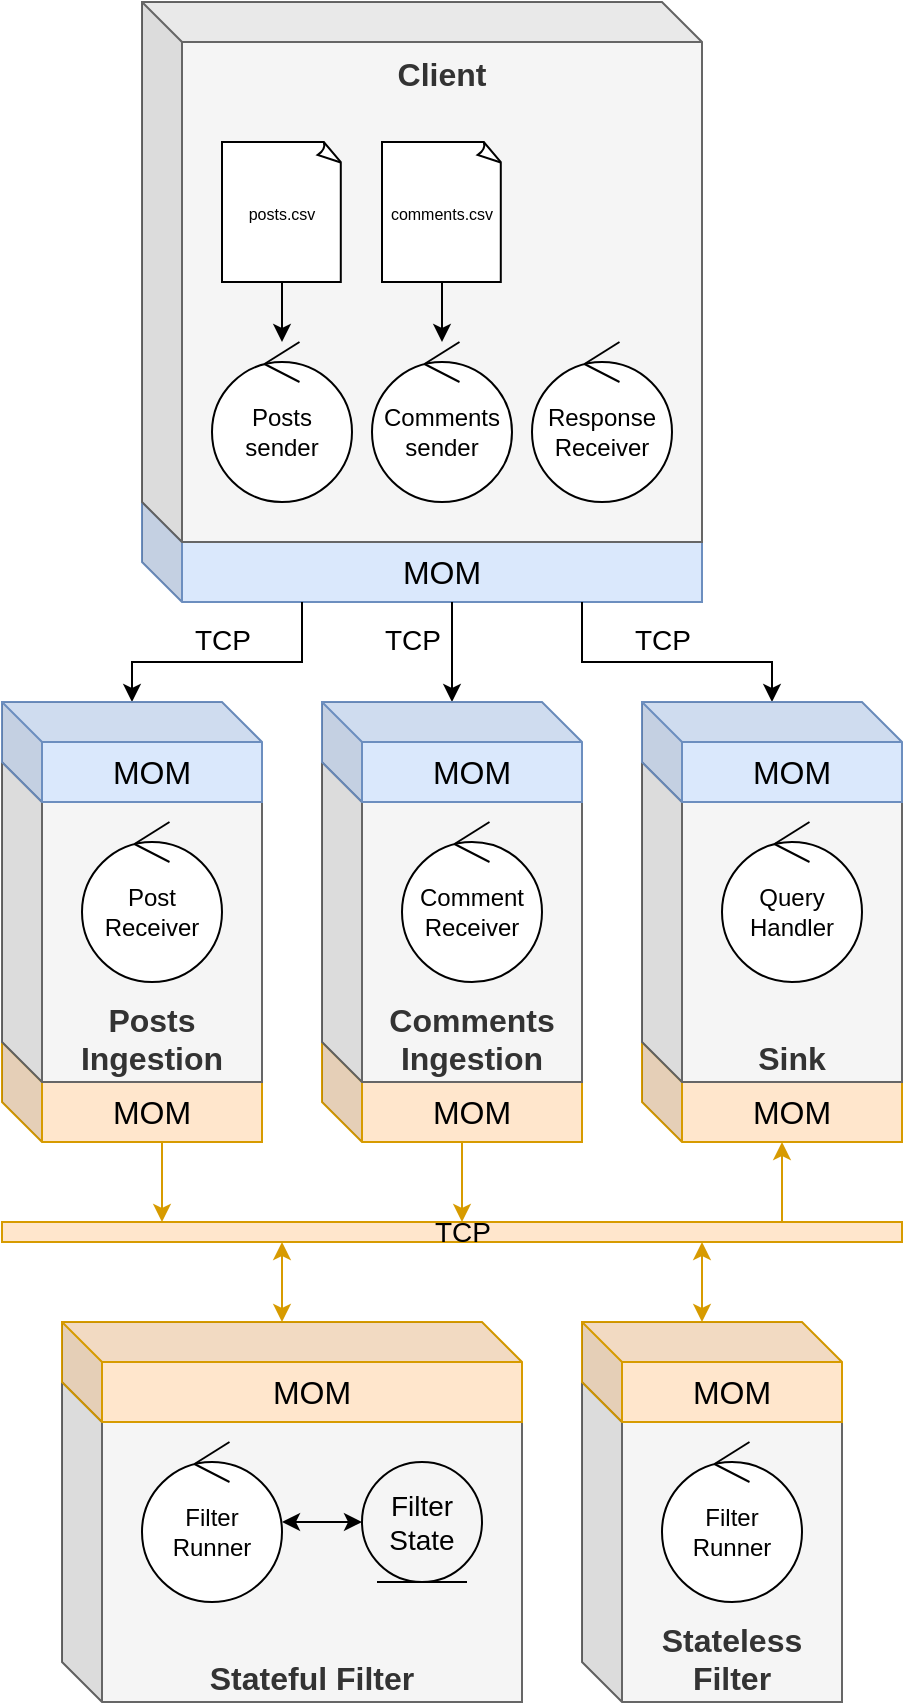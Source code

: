 <mxfile version="18.1.2" type="device"><diagram id="XFnG_BSlvbYx2qFS0gbL" name="Page-1"><mxGraphModel dx="1251" dy="706" grid="1" gridSize="10" guides="1" tooltips="1" connect="1" arrows="1" fold="1" page="1" pageScale="1" pageWidth="827" pageHeight="1169" math="0" shadow="0"><root><mxCell id="0"/><mxCell id="1" parent="0"/><mxCell id="PH4i8sGN0gNXKyBIdf6s-72" style="edgeStyle=orthogonalEdgeStyle;rounded=0;orthogonalLoop=1;jettySize=auto;html=1;fontSize=14;startArrow=classic;startFill=1;endArrow=none;endFill=0;fillColor=#ffe6cc;strokeColor=#d79b00;" edge="1" parent="1" source="PH4i8sGN0gNXKyBIdf6s-34" target="PH4i8sGN0gNXKyBIdf6s-66"><mxGeometry relative="1" as="geometry"><Array as="points"><mxPoint x="430" y="630"/><mxPoint x="430" y="630"/></Array></mxGeometry></mxCell><mxCell id="PH4i8sGN0gNXKyBIdf6s-34" value="&lt;span style=&quot;font-size: 16px;&quot;&gt;MOM&lt;/span&gt;" style="shape=cube;whiteSpace=wrap;html=1;boundedLbl=1;backgroundOutline=1;darkOpacity=0.05;darkOpacity2=0.1;verticalAlign=middle;fillColor=#ffe6cc;strokeColor=#d79b00;" vertex="1" parent="1"><mxGeometry x="360" y="560" width="130" height="50" as="geometry"/></mxCell><mxCell id="PH4i8sGN0gNXKyBIdf6s-70" style="edgeStyle=orthogonalEdgeStyle;rounded=0;orthogonalLoop=1;jettySize=auto;html=1;fontSize=14;startArrow=none;startFill=0;endArrow=classic;endFill=1;fillColor=#ffe6cc;strokeColor=#d79b00;" edge="1" parent="1" source="PH4i8sGN0gNXKyBIdf6s-33" target="PH4i8sGN0gNXKyBIdf6s-66"><mxGeometry relative="1" as="geometry"><Array as="points"><mxPoint x="270" y="630"/><mxPoint x="270" y="630"/></Array></mxGeometry></mxCell><mxCell id="PH4i8sGN0gNXKyBIdf6s-33" value="&lt;span style=&quot;font-size: 16px;&quot;&gt;MOM&lt;/span&gt;" style="shape=cube;whiteSpace=wrap;html=1;boundedLbl=1;backgroundOutline=1;darkOpacity=0.05;darkOpacity2=0.1;verticalAlign=middle;fillColor=#ffe6cc;strokeColor=#d79b00;" vertex="1" parent="1"><mxGeometry x="200" y="560" width="130" height="50" as="geometry"/></mxCell><mxCell id="PH4i8sGN0gNXKyBIdf6s-68" style="edgeStyle=orthogonalEdgeStyle;rounded=0;orthogonalLoop=1;jettySize=auto;html=1;fontSize=14;startArrow=none;startFill=0;endArrow=classic;endFill=1;fillColor=#ffe6cc;strokeColor=#d79b00;" edge="1" parent="1" source="PH4i8sGN0gNXKyBIdf6s-16" target="PH4i8sGN0gNXKyBIdf6s-66"><mxGeometry relative="1" as="geometry"><Array as="points"><mxPoint x="120" y="630"/><mxPoint x="120" y="630"/></Array></mxGeometry></mxCell><mxCell id="PH4i8sGN0gNXKyBIdf6s-16" value="&lt;span style=&quot;font-size: 16px;&quot;&gt;MOM&lt;/span&gt;" style="shape=cube;whiteSpace=wrap;html=1;boundedLbl=1;backgroundOutline=1;darkOpacity=0.05;darkOpacity2=0.1;verticalAlign=middle;fillColor=#ffe6cc;strokeColor=#d79b00;" vertex="1" parent="1"><mxGeometry x="40" y="560" width="130" height="50" as="geometry"/></mxCell><mxCell id="PH4i8sGN0gNXKyBIdf6s-32" value="&lt;font style=&quot;font-size: 16px;&quot;&gt;&lt;b&gt;Posts Ingestion&lt;/b&gt;&lt;/font&gt;" style="shape=cube;whiteSpace=wrap;html=1;boundedLbl=1;backgroundOutline=1;darkOpacity=0.05;darkOpacity2=0.1;verticalAlign=bottom;fillColor=#f5f5f5;fontColor=#333333;strokeColor=#666666;" vertex="1" parent="1"><mxGeometry x="40" y="420" width="130" height="160" as="geometry"/></mxCell><mxCell id="PH4i8sGN0gNXKyBIdf6s-18" value="&lt;font style=&quot;font-size: 16px;&quot;&gt;MOM&lt;/font&gt;" style="shape=cube;whiteSpace=wrap;html=1;boundedLbl=1;backgroundOutline=1;darkOpacity=0.05;darkOpacity2=0.1;verticalAlign=middle;fillColor=#dae8fc;strokeColor=#6c8ebf;" vertex="1" parent="1"><mxGeometry x="110" y="290" width="280" height="50" as="geometry"/></mxCell><mxCell id="PH4i8sGN0gNXKyBIdf6s-3" value="&lt;font style=&quot;font-size: 16px;&quot;&gt;&lt;b&gt;Client&lt;/b&gt;&lt;/font&gt;" style="shape=cube;whiteSpace=wrap;html=1;boundedLbl=1;backgroundOutline=1;darkOpacity=0.05;darkOpacity2=0.1;verticalAlign=top;fillColor=#f5f5f5;fontColor=#333333;strokeColor=#666666;" vertex="1" parent="1"><mxGeometry x="110" y="40" width="280" height="270" as="geometry"/></mxCell><mxCell id="PH4i8sGN0gNXKyBIdf6s-13" style="edgeStyle=orthogonalEdgeStyle;rounded=0;orthogonalLoop=1;jettySize=auto;html=1;fontSize=14;" edge="1" parent="1" source="PH4i8sGN0gNXKyBIdf6s-5" target="PH4i8sGN0gNXKyBIdf6s-8"><mxGeometry relative="1" as="geometry"/></mxCell><mxCell id="PH4i8sGN0gNXKyBIdf6s-5" value="&lt;span style=&quot;font-size: 8px;&quot;&gt;comments.csv&lt;br&gt;&lt;/span&gt;" style="whiteSpace=wrap;html=1;shape=mxgraph.basic.document" vertex="1" parent="1"><mxGeometry x="230" y="110" width="60" height="70" as="geometry"/></mxCell><mxCell id="PH4i8sGN0gNXKyBIdf6s-12" style="edgeStyle=orthogonalEdgeStyle;rounded=0;orthogonalLoop=1;jettySize=auto;html=1;fontSize=14;" edge="1" parent="1" source="PH4i8sGN0gNXKyBIdf6s-7" target="PH4i8sGN0gNXKyBIdf6s-10"><mxGeometry relative="1" as="geometry"/></mxCell><mxCell id="PH4i8sGN0gNXKyBIdf6s-7" value="&lt;span style=&quot;font-size: 8px;&quot;&gt;posts.csv&lt;br&gt;&lt;/span&gt;" style="whiteSpace=wrap;html=1;shape=mxgraph.basic.document" vertex="1" parent="1"><mxGeometry x="150" y="110" width="60" height="70" as="geometry"/></mxCell><mxCell id="PH4i8sGN0gNXKyBIdf6s-8" value="&lt;font style=&quot;font-size: 12px;&quot;&gt;Comments&lt;br&gt;sender&lt;br&gt;&lt;/font&gt;" style="ellipse;shape=umlControl;whiteSpace=wrap;html=1;fontSize=8;" vertex="1" parent="1"><mxGeometry x="225" y="210" width="70" height="80" as="geometry"/></mxCell><mxCell id="PH4i8sGN0gNXKyBIdf6s-10" value="&lt;font style=&quot;font-size: 12px;&quot;&gt;Posts&lt;br&gt;sender&lt;/font&gt;" style="ellipse;shape=umlControl;whiteSpace=wrap;html=1;fontSize=8;" vertex="1" parent="1"><mxGeometry x="145" y="210" width="70" height="80" as="geometry"/></mxCell><mxCell id="PH4i8sGN0gNXKyBIdf6s-11" value="&lt;font style=&quot;font-size: 12px;&quot;&gt;Response Receiver&lt;br&gt;&lt;/font&gt;" style="ellipse;shape=umlControl;whiteSpace=wrap;html=1;fontSize=8;" vertex="1" parent="1"><mxGeometry x="305" y="210" width="70" height="80" as="geometry"/></mxCell><mxCell id="PH4i8sGN0gNXKyBIdf6s-50" style="edgeStyle=orthogonalEdgeStyle;rounded=0;orthogonalLoop=1;jettySize=auto;html=1;fontSize=14;startArrow=classic;startFill=1;endArrow=none;endFill=0;" edge="1" parent="1" source="PH4i8sGN0gNXKyBIdf6s-17" target="PH4i8sGN0gNXKyBIdf6s-18"><mxGeometry relative="1" as="geometry"><Array as="points"><mxPoint x="105" y="370"/><mxPoint x="190" y="370"/></Array></mxGeometry></mxCell><mxCell id="PH4i8sGN0gNXKyBIdf6s-17" value="&lt;font style=&quot;font-size: 16px;&quot;&gt;MOM&lt;/font&gt;" style="shape=cube;whiteSpace=wrap;html=1;boundedLbl=1;backgroundOutline=1;darkOpacity=0.05;darkOpacity2=0.1;verticalAlign=middle;fillColor=#dae8fc;strokeColor=#6c8ebf;" vertex="1" parent="1"><mxGeometry x="40" y="390" width="130" height="50" as="geometry"/></mxCell><mxCell id="PH4i8sGN0gNXKyBIdf6s-19" value="&lt;span style=&quot;font-size: 12px;&quot;&gt;Post&lt;br&gt;Receiver&lt;/span&gt;" style="ellipse;shape=umlControl;whiteSpace=wrap;html=1;fontSize=8;" vertex="1" parent="1"><mxGeometry x="80" y="450" width="70" height="80" as="geometry"/></mxCell><mxCell id="PH4i8sGN0gNXKyBIdf6s-20" value="&lt;font style=&quot;font-size: 16px;&quot;&gt;&lt;b&gt;Comments&lt;br&gt;Ingestion&lt;br&gt;&lt;/b&gt;&lt;/font&gt;" style="shape=cube;whiteSpace=wrap;html=1;boundedLbl=1;backgroundOutline=1;darkOpacity=0.05;darkOpacity2=0.1;verticalAlign=bottom;fillColor=#f5f5f5;fontColor=#333333;strokeColor=#666666;" vertex="1" parent="1"><mxGeometry x="200" y="420" width="130" height="160" as="geometry"/></mxCell><mxCell id="PH4i8sGN0gNXKyBIdf6s-52" style="edgeStyle=orthogonalEdgeStyle;rounded=0;orthogonalLoop=1;jettySize=auto;html=1;fontSize=14;startArrow=classic;startFill=1;endArrow=none;endFill=0;" edge="1" parent="1" source="PH4i8sGN0gNXKyBIdf6s-21" target="PH4i8sGN0gNXKyBIdf6s-18"><mxGeometry relative="1" as="geometry"><Array as="points"><mxPoint x="265" y="350"/><mxPoint x="265" y="350"/></Array></mxGeometry></mxCell><mxCell id="PH4i8sGN0gNXKyBIdf6s-21" value="&lt;font style=&quot;font-size: 16px;&quot;&gt;MOM&lt;/font&gt;" style="shape=cube;whiteSpace=wrap;html=1;boundedLbl=1;backgroundOutline=1;darkOpacity=0.05;darkOpacity2=0.1;verticalAlign=middle;fillColor=#dae8fc;strokeColor=#6c8ebf;" vertex="1" parent="1"><mxGeometry x="200" y="390" width="130" height="50" as="geometry"/></mxCell><mxCell id="PH4i8sGN0gNXKyBIdf6s-22" value="&lt;span style=&quot;font-size: 12px;&quot;&gt;Comment&lt;br&gt;Receiver&lt;br&gt;&lt;/span&gt;" style="ellipse;shape=umlControl;whiteSpace=wrap;html=1;fontSize=8;" vertex="1" parent="1"><mxGeometry x="240" y="450" width="70" height="80" as="geometry"/></mxCell><mxCell id="PH4i8sGN0gNXKyBIdf6s-23" value="&lt;font style=&quot;font-size: 16px;&quot;&gt;&lt;b&gt;Sink&lt;br&gt;&lt;/b&gt;&lt;/font&gt;" style="shape=cube;whiteSpace=wrap;html=1;boundedLbl=1;backgroundOutline=1;darkOpacity=0.05;darkOpacity2=0.1;verticalAlign=bottom;fillColor=#f5f5f5;fontColor=#333333;strokeColor=#666666;" vertex="1" parent="1"><mxGeometry x="360" y="420" width="130" height="160" as="geometry"/></mxCell><mxCell id="PH4i8sGN0gNXKyBIdf6s-51" style="edgeStyle=orthogonalEdgeStyle;rounded=0;orthogonalLoop=1;jettySize=auto;html=1;fontSize=14;startArrow=classic;startFill=1;endArrow=none;endFill=0;" edge="1" parent="1" source="PH4i8sGN0gNXKyBIdf6s-24" target="PH4i8sGN0gNXKyBIdf6s-18"><mxGeometry relative="1" as="geometry"><Array as="points"><mxPoint x="425" y="370"/><mxPoint x="330" y="370"/></Array></mxGeometry></mxCell><mxCell id="PH4i8sGN0gNXKyBIdf6s-24" value="&lt;font style=&quot;font-size: 16px;&quot;&gt;MOM&lt;/font&gt;" style="shape=cube;whiteSpace=wrap;html=1;boundedLbl=1;backgroundOutline=1;darkOpacity=0.05;darkOpacity2=0.1;verticalAlign=middle;fillColor=#dae8fc;strokeColor=#6c8ebf;" vertex="1" parent="1"><mxGeometry x="360" y="390" width="130" height="50" as="geometry"/></mxCell><mxCell id="PH4i8sGN0gNXKyBIdf6s-25" value="&lt;span style=&quot;font-size: 12px;&quot;&gt;Query&lt;br&gt;Handler&lt;br&gt;&lt;/span&gt;" style="ellipse;shape=umlControl;whiteSpace=wrap;html=1;fontSize=8;" vertex="1" parent="1"><mxGeometry x="400" y="450" width="70" height="80" as="geometry"/></mxCell><mxCell id="PH4i8sGN0gNXKyBIdf6s-36" value="TCP" style="text;html=1;align=center;verticalAlign=middle;resizable=0;points=[];autosize=1;strokeColor=none;fillColor=none;fontSize=14;" vertex="1" parent="1"><mxGeometry x="130" y="349" width="40" height="20" as="geometry"/></mxCell><mxCell id="PH4i8sGN0gNXKyBIdf6s-42" value="&lt;font style=&quot;font-size: 16px;&quot;&gt;Stateful Filter&lt;br&gt;&lt;/font&gt;" style="shape=cube;whiteSpace=wrap;html=1;boundedLbl=1;backgroundOutline=1;darkOpacity=0.05;darkOpacity2=0.1;verticalAlign=bottom;fillColor=#f5f5f5;fontColor=#333333;strokeColor=#666666;fontStyle=1" vertex="1" parent="1"><mxGeometry x="70" y="730" width="230" height="160" as="geometry"/></mxCell><mxCell id="PH4i8sGN0gNXKyBIdf6s-69" style="edgeStyle=orthogonalEdgeStyle;rounded=0;orthogonalLoop=1;jettySize=auto;html=1;fontSize=14;startArrow=classic;startFill=1;endArrow=classic;endFill=1;fillColor=#ffe6cc;strokeColor=#d79b00;" edge="1" parent="1" source="PH4i8sGN0gNXKyBIdf6s-43" target="PH4i8sGN0gNXKyBIdf6s-66"><mxGeometry relative="1" as="geometry"><Array as="points"><mxPoint x="180" y="680"/><mxPoint x="180" y="680"/></Array></mxGeometry></mxCell><mxCell id="PH4i8sGN0gNXKyBIdf6s-43" value="&lt;font style=&quot;font-size: 16px; font-weight: normal;&quot;&gt;MOM&lt;/font&gt;" style="shape=cube;whiteSpace=wrap;html=1;boundedLbl=1;backgroundOutline=1;darkOpacity=0.05;darkOpacity2=0.1;verticalAlign=middle;fillColor=#ffe6cc;strokeColor=#d79b00;fontStyle=1" vertex="1" parent="1"><mxGeometry x="70" y="700" width="230" height="50" as="geometry"/></mxCell><mxCell id="PH4i8sGN0gNXKyBIdf6s-56" style="edgeStyle=orthogonalEdgeStyle;rounded=0;orthogonalLoop=1;jettySize=auto;html=1;fontSize=14;startArrow=classic;startFill=1;endArrow=classic;endFill=1;" edge="1" parent="1" source="PH4i8sGN0gNXKyBIdf6s-49" target="PH4i8sGN0gNXKyBIdf6s-55"><mxGeometry relative="1" as="geometry"/></mxCell><mxCell id="PH4i8sGN0gNXKyBIdf6s-49" value="&lt;span style=&quot;font-size: 12px;&quot;&gt;Filter Runner&lt;br&gt;&lt;/span&gt;" style="ellipse;shape=umlControl;whiteSpace=wrap;html=1;fontSize=8;" vertex="1" parent="1"><mxGeometry x="110" y="760" width="70" height="80" as="geometry"/></mxCell><mxCell id="PH4i8sGN0gNXKyBIdf6s-53" value="TCP" style="text;html=1;align=center;verticalAlign=middle;resizable=0;points=[];autosize=1;strokeColor=none;fillColor=none;fontSize=14;" vertex="1" parent="1"><mxGeometry x="225" y="349" width="40" height="20" as="geometry"/></mxCell><mxCell id="PH4i8sGN0gNXKyBIdf6s-54" value="TCP" style="text;html=1;align=center;verticalAlign=middle;resizable=0;points=[];autosize=1;strokeColor=none;fillColor=none;fontSize=14;" vertex="1" parent="1"><mxGeometry x="350" y="349" width="40" height="20" as="geometry"/></mxCell><mxCell id="PH4i8sGN0gNXKyBIdf6s-55" value="Filter State" style="ellipse;shape=umlEntity;whiteSpace=wrap;html=1;fontSize=14;strokeColor=default;fillColor=none;" vertex="1" parent="1"><mxGeometry x="220" y="770" width="60" height="60" as="geometry"/></mxCell><mxCell id="PH4i8sGN0gNXKyBIdf6s-58" value="&lt;font style=&quot;font-size: 16px;&quot;&gt;Stateless Filter&lt;br&gt;&lt;/font&gt;" style="shape=cube;whiteSpace=wrap;html=1;boundedLbl=1;backgroundOutline=1;darkOpacity=0.05;darkOpacity2=0.1;verticalAlign=bottom;fillColor=#f5f5f5;fontColor=#333333;strokeColor=#666666;fontStyle=1" vertex="1" parent="1"><mxGeometry x="330" y="730" width="130" height="160" as="geometry"/></mxCell><mxCell id="PH4i8sGN0gNXKyBIdf6s-71" style="edgeStyle=orthogonalEdgeStyle;rounded=0;orthogonalLoop=1;jettySize=auto;html=1;fontSize=14;startArrow=classic;startFill=1;endArrow=classic;endFill=1;fillColor=#ffe6cc;strokeColor=#d79b00;" edge="1" parent="1" source="PH4i8sGN0gNXKyBIdf6s-59"><mxGeometry relative="1" as="geometry"><mxPoint x="390" y="660" as="targetPoint"/><Array as="points"><mxPoint x="390" y="680"/><mxPoint x="390" y="680"/></Array></mxGeometry></mxCell><mxCell id="PH4i8sGN0gNXKyBIdf6s-59" value="&lt;font style=&quot;font-size: 16px; font-weight: normal;&quot;&gt;MOM&lt;/font&gt;" style="shape=cube;whiteSpace=wrap;html=1;boundedLbl=1;backgroundOutline=1;darkOpacity=0.05;darkOpacity2=0.1;verticalAlign=middle;fillColor=#ffe6cc;strokeColor=#d79b00;fontStyle=1" vertex="1" parent="1"><mxGeometry x="330" y="700" width="130" height="50" as="geometry"/></mxCell><mxCell id="PH4i8sGN0gNXKyBIdf6s-61" value="&lt;span style=&quot;font-size: 12px;&quot;&gt;Filter Runner&lt;br&gt;&lt;/span&gt;" style="ellipse;shape=umlControl;whiteSpace=wrap;html=1;fontSize=8;" vertex="1" parent="1"><mxGeometry x="370" y="760" width="70" height="80" as="geometry"/></mxCell><mxCell id="PH4i8sGN0gNXKyBIdf6s-66" value="" style="rounded=0;whiteSpace=wrap;html=1;fontSize=14;strokeColor=#d79b00;fillColor=#ffe6cc;" vertex="1" parent="1"><mxGeometry x="40" y="650" width="450" height="10" as="geometry"/></mxCell><mxCell id="PH4i8sGN0gNXKyBIdf6s-73" value="TCP" style="text;html=1;align=center;verticalAlign=middle;resizable=0;points=[];autosize=1;strokeColor=none;fillColor=none;fontSize=14;" vertex="1" parent="1"><mxGeometry x="250" y="645" width="40" height="20" as="geometry"/></mxCell></root></mxGraphModel></diagram></mxfile>